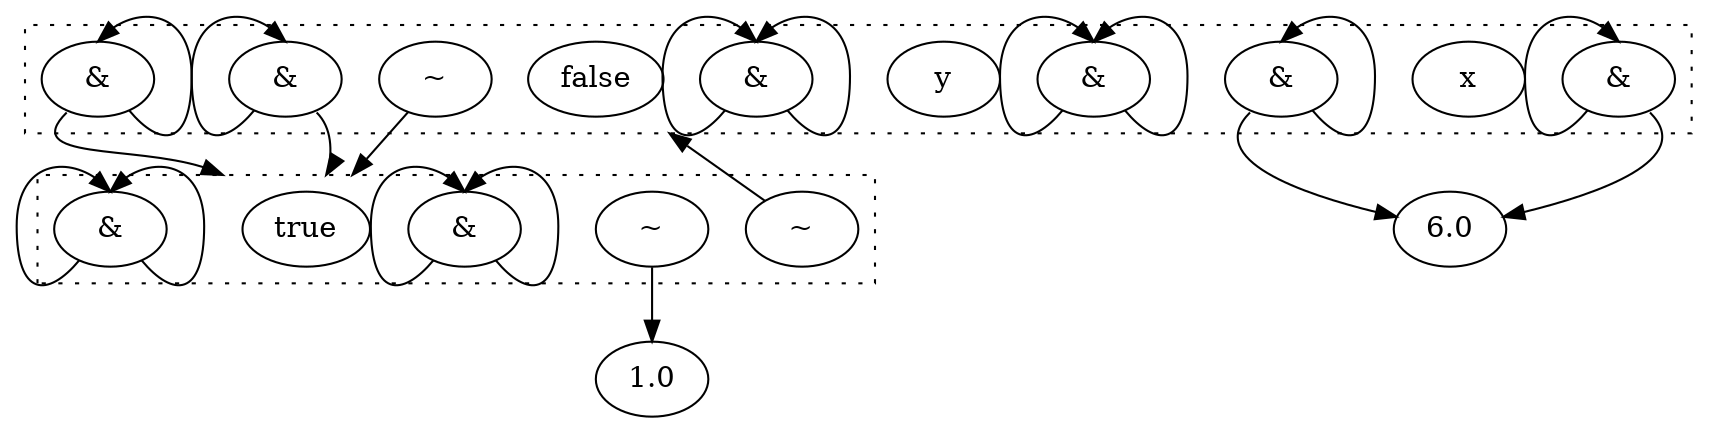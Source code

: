 digraph egraph {
  compound=true
  clusterrank=local
  subgraph cluster_0 {
    style=dotted
    0.0[label = "false"]
    0.1[label = "x"]
    0.2[label = "~"]
    0.3[label = "&"]
    0.4[label = "y"]
    0.5[label = "&"]
    0.6[label = "&"]
    0.7[label = "&"]
    0.8[label = "&"]
    0.9[label = "&"]
  }
  subgraph cluster_3 {
    style=dotted
    3.0[label = "true"]
    3.1[label = "~"]
    3.2[label = "&"]
    3.3[label = "~"]
    3.4[label = "&"]
  }
  0.2 -> 3.0 [lhead = cluster_3, ]
  0.3:sw -> 0.3:n [lhead = cluster_0, ]
  0.3:se -> 0.3:n [lhead = cluster_0, ]
  0.5:sw -> 0.5:n [lhead = cluster_0, ]
  0.5:se -> 0.5:n [lhead = cluster_0, ]
  0.6:sw -> 0.6:n [lhead = cluster_0, ]
  0.6:se -> 3.0 [lhead = cluster_3, ]
  0.7:sw -> 0.7:n [lhead = cluster_0, ]
  0.7:se -> 6.0 [lhead = cluster_3, ]
  0.8:sw -> 3.0 [lhead = cluster_3, ]
  0.8:se -> 0.8:n [lhead = cluster_0, ]
  0.9:sw -> 6.0 [lhead = cluster_3, ]
  0.9:se -> 0.9:n [lhead = cluster_0, ]
  3.1 -> 1.0 [lhead = cluster_0, ]
  3.2:sw -> 3.2:n [lhead = cluster_3, ]
  3.2:se -> 3.2:n [lhead = cluster_3, ]
  3.3 -> 0.0 [lhead = cluster_0, ]
  3.4:sw -> 3.4:n [lhead = cluster_3, ]
  3.4:se -> 3.4:n [lhead = cluster_3, ]
}